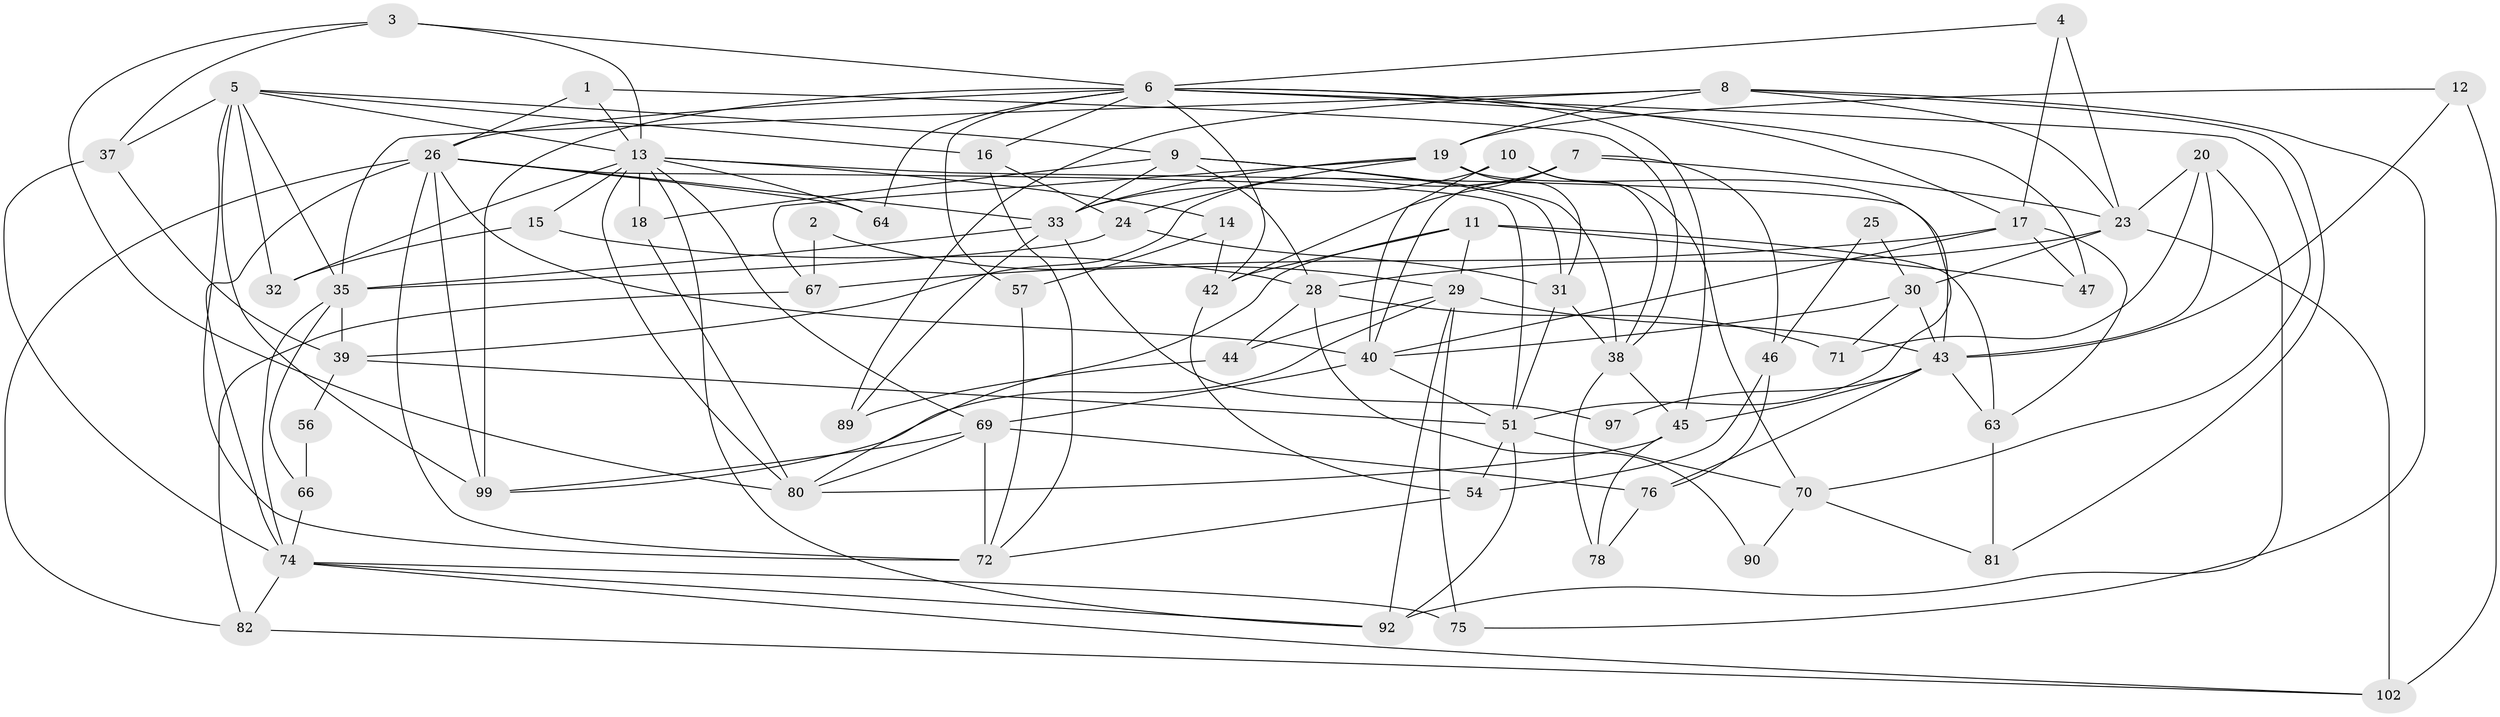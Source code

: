 // original degree distribution, {3: 0.3333333333333333, 2: 0.09803921568627451, 4: 0.2647058823529412, 7: 0.029411764705882353, 5: 0.18627450980392157, 6: 0.058823529411764705, 9: 0.0196078431372549, 8: 0.00980392156862745}
// Generated by graph-tools (version 1.1) at 2025/11/02/27/25 16:11:22]
// undirected, 66 vertices, 160 edges
graph export_dot {
graph [start="1"]
  node [color=gray90,style=filled];
  1;
  2;
  3;
  4;
  5 [super="+79"];
  6 [super="+93"];
  7 [super="+62"];
  8 [super="+27"];
  9 [super="+48"];
  10 [super="+77"];
  11 [super="+52"];
  12 [super="+41"];
  13 [super="+94"];
  14;
  15 [super="+22"];
  16;
  17 [super="+34"];
  18;
  19 [super="+21"];
  20 [super="+55"];
  23 [super="+83"];
  24 [super="+65"];
  25;
  26 [super="+91"];
  28 [super="+68"];
  29 [super="+73"];
  30;
  31 [super="+36"];
  32 [super="+50"];
  33 [super="+59"];
  35 [super="+49"];
  37;
  38 [super="+85"];
  39 [super="+53"];
  40 [super="+61"];
  42;
  43 [super="+84"];
  44;
  45 [super="+58"];
  46 [super="+96"];
  47;
  51 [super="+60"];
  54;
  56;
  57;
  63;
  64;
  66;
  67;
  69;
  70 [super="+95"];
  71;
  72 [super="+87"];
  74 [super="+100"];
  75;
  76 [super="+98"];
  78 [super="+86"];
  80 [super="+88"];
  81;
  82;
  89;
  90;
  92 [super="+101"];
  97;
  99;
  102;
  1 -- 26;
  1 -- 38;
  1 -- 13;
  2 -- 67;
  2 -- 29;
  3 -- 6;
  3 -- 13;
  3 -- 37;
  3 -- 80;
  4 -- 23;
  4 -- 6;
  4 -- 17;
  5 -- 32;
  5 -- 16;
  5 -- 35;
  5 -- 99;
  5 -- 37;
  5 -- 72 [weight=2];
  5 -- 13;
  5 -- 9;
  6 -- 42;
  6 -- 47;
  6 -- 99;
  6 -- 64;
  6 -- 16;
  6 -- 70;
  6 -- 57;
  6 -- 26;
  6 -- 45;
  6 -- 17;
  7 -- 42;
  7 -- 40;
  7 -- 23;
  7 -- 46;
  7 -- 39;
  8 -- 23;
  8 -- 81;
  8 -- 89;
  8 -- 35;
  8 -- 75;
  8 -- 19;
  9 -- 31;
  9 -- 33;
  9 -- 18;
  9 -- 28;
  9 -- 38;
  10 -- 33;
  10 -- 40;
  10 -- 70;
  10 -- 38;
  11 -- 42;
  11 -- 47;
  11 -- 63 [weight=2];
  11 -- 80;
  11 -- 29;
  12 -- 102;
  12 -- 43;
  12 -- 19;
  13 -- 15;
  13 -- 64;
  13 -- 69;
  13 -- 43;
  13 -- 14;
  13 -- 18;
  13 -- 80;
  13 -- 92;
  13 -- 32;
  14 -- 57;
  14 -- 42;
  15 -- 32;
  15 -- 28;
  16 -- 72;
  16 -- 24;
  17 -- 47;
  17 -- 67;
  17 -- 40;
  17 -- 63;
  18 -- 80;
  19 -- 51;
  19 -- 67;
  19 -- 24;
  19 -- 31;
  19 -- 33;
  20 -- 71;
  20 -- 43;
  20 -- 92;
  20 -- 23;
  23 -- 102 [weight=2];
  23 -- 28;
  23 -- 30;
  24 -- 31;
  24 -- 35;
  25 -- 30;
  25 -- 46;
  26 -- 99;
  26 -- 64;
  26 -- 33;
  26 -- 82;
  26 -- 51;
  26 -- 72;
  26 -- 74;
  26 -- 40;
  28 -- 71;
  28 -- 90;
  28 -- 44;
  29 -- 44;
  29 -- 75;
  29 -- 92 [weight=2];
  29 -- 99;
  29 -- 43;
  30 -- 43;
  30 -- 71;
  30 -- 40;
  31 -- 38;
  31 -- 51;
  33 -- 35;
  33 -- 97;
  33 -- 89;
  35 -- 66;
  35 -- 74;
  35 -- 39;
  37 -- 74;
  37 -- 39;
  38 -- 45;
  38 -- 78;
  39 -- 51;
  39 -- 56;
  40 -- 69;
  40 -- 51;
  42 -- 54;
  43 -- 97;
  43 -- 76;
  43 -- 63;
  43 -- 45;
  44 -- 89;
  45 -- 80;
  45 -- 78;
  46 -- 54;
  46 -- 76;
  51 -- 54;
  51 -- 92;
  51 -- 70;
  54 -- 72;
  56 -- 66;
  57 -- 72;
  63 -- 81;
  66 -- 74;
  67 -- 82;
  69 -- 99;
  69 -- 72;
  69 -- 80;
  69 -- 76;
  70 -- 81;
  70 -- 90;
  74 -- 75;
  74 -- 102;
  74 -- 82;
  74 -- 92;
  76 -- 78;
  82 -- 102;
}
